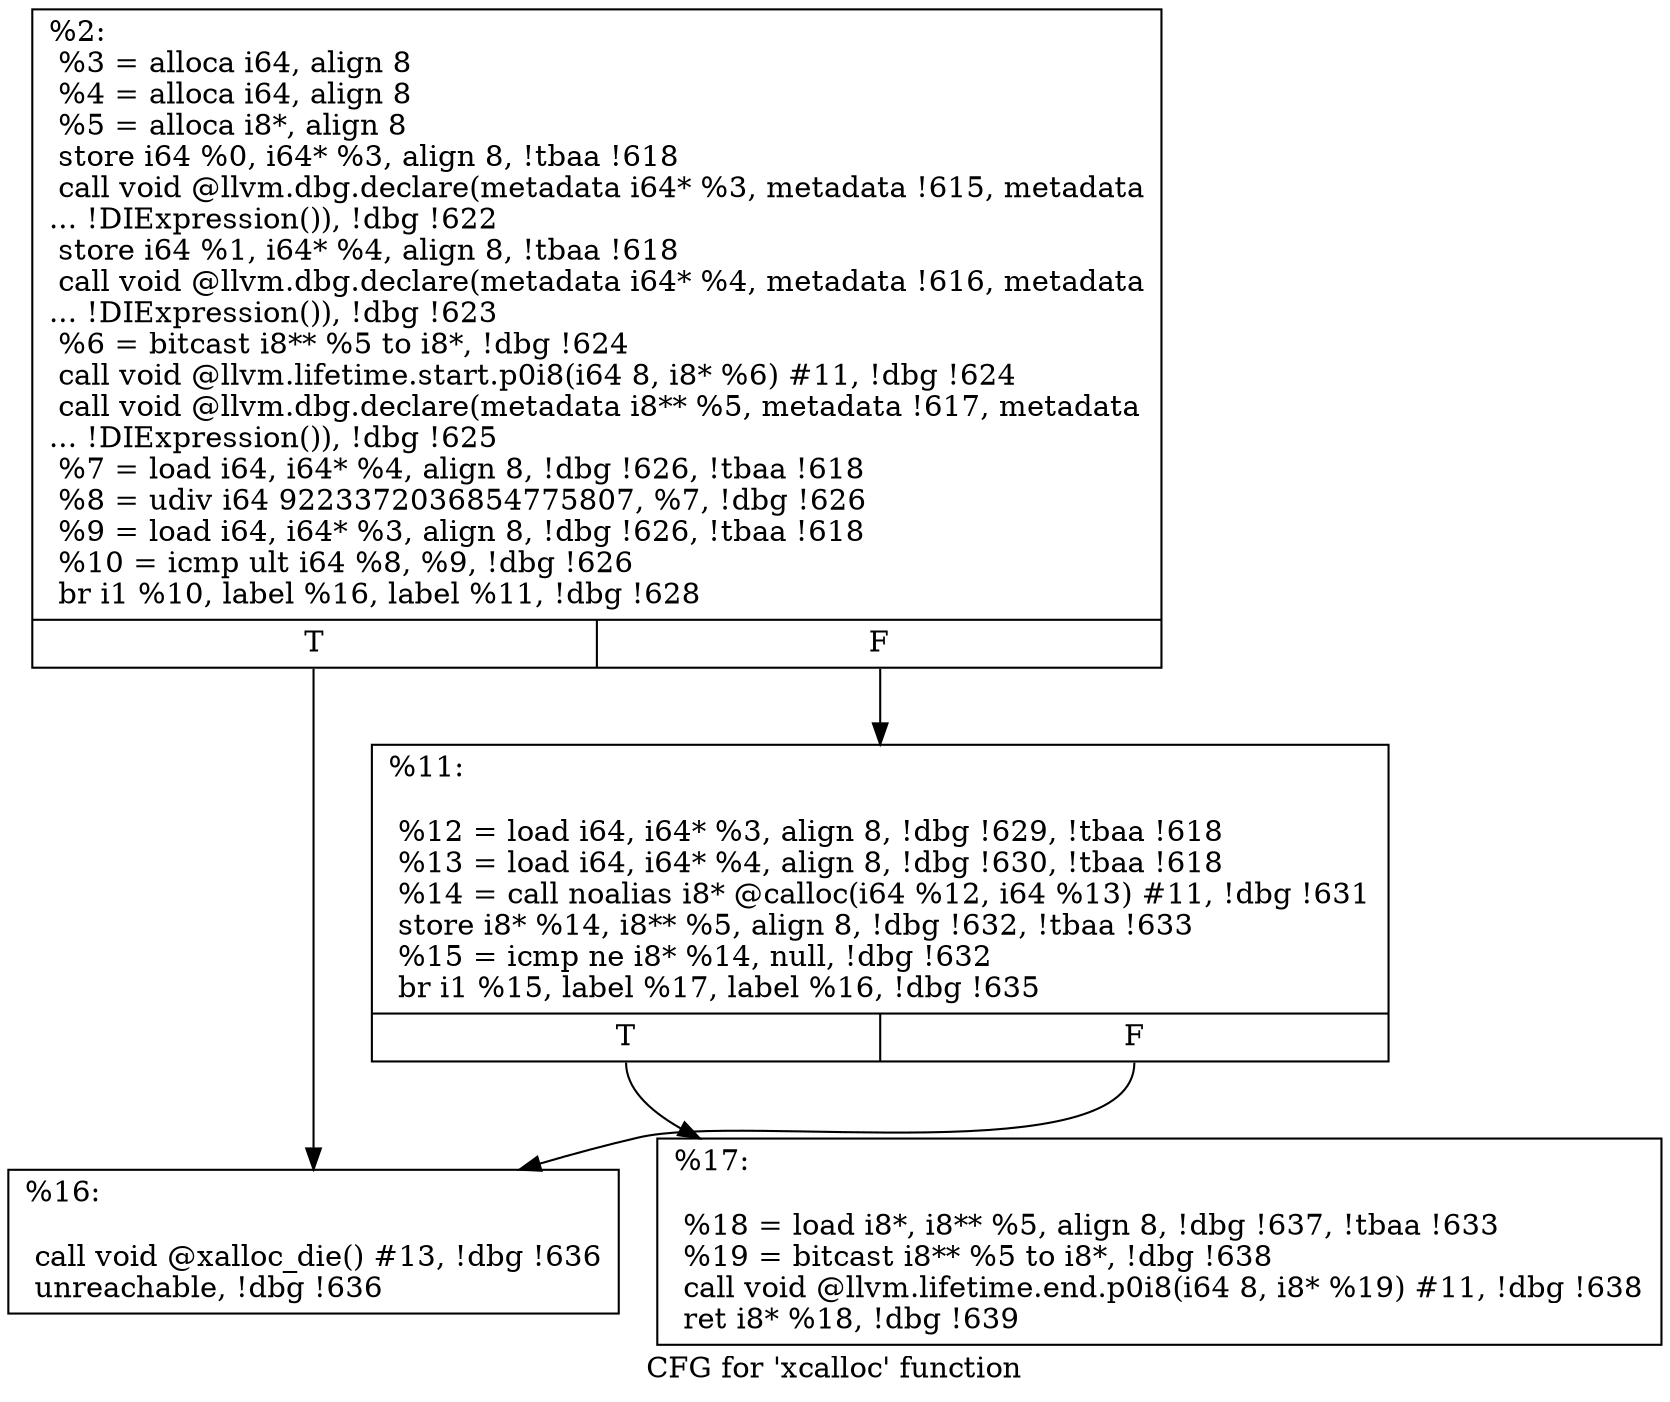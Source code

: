 digraph "CFG for 'xcalloc' function" {
	label="CFG for 'xcalloc' function";

	Node0x1490cb0 [shape=record,label="{%2:\l  %3 = alloca i64, align 8\l  %4 = alloca i64, align 8\l  %5 = alloca i8*, align 8\l  store i64 %0, i64* %3, align 8, !tbaa !618\l  call void @llvm.dbg.declare(metadata i64* %3, metadata !615, metadata\l... !DIExpression()), !dbg !622\l  store i64 %1, i64* %4, align 8, !tbaa !618\l  call void @llvm.dbg.declare(metadata i64* %4, metadata !616, metadata\l... !DIExpression()), !dbg !623\l  %6 = bitcast i8** %5 to i8*, !dbg !624\l  call void @llvm.lifetime.start.p0i8(i64 8, i8* %6) #11, !dbg !624\l  call void @llvm.dbg.declare(metadata i8** %5, metadata !617, metadata\l... !DIExpression()), !dbg !625\l  %7 = load i64, i64* %4, align 8, !dbg !626, !tbaa !618\l  %8 = udiv i64 9223372036854775807, %7, !dbg !626\l  %9 = load i64, i64* %3, align 8, !dbg !626, !tbaa !618\l  %10 = icmp ult i64 %8, %9, !dbg !626\l  br i1 %10, label %16, label %11, !dbg !628\l|{<s0>T|<s1>F}}"];
	Node0x1490cb0:s0 -> Node0x1491380;
	Node0x1490cb0:s1 -> Node0x1491330;
	Node0x1491330 [shape=record,label="{%11:\l\l  %12 = load i64, i64* %3, align 8, !dbg !629, !tbaa !618\l  %13 = load i64, i64* %4, align 8, !dbg !630, !tbaa !618\l  %14 = call noalias i8* @calloc(i64 %12, i64 %13) #11, !dbg !631\l  store i8* %14, i8** %5, align 8, !dbg !632, !tbaa !633\l  %15 = icmp ne i8* %14, null, !dbg !632\l  br i1 %15, label %17, label %16, !dbg !635\l|{<s0>T|<s1>F}}"];
	Node0x1491330:s0 -> Node0x14913d0;
	Node0x1491330:s1 -> Node0x1491380;
	Node0x1491380 [shape=record,label="{%16:\l\l  call void @xalloc_die() #13, !dbg !636\l  unreachable, !dbg !636\l}"];
	Node0x14913d0 [shape=record,label="{%17:\l\l  %18 = load i8*, i8** %5, align 8, !dbg !637, !tbaa !633\l  %19 = bitcast i8** %5 to i8*, !dbg !638\l  call void @llvm.lifetime.end.p0i8(i64 8, i8* %19) #11, !dbg !638\l  ret i8* %18, !dbg !639\l}"];
}
